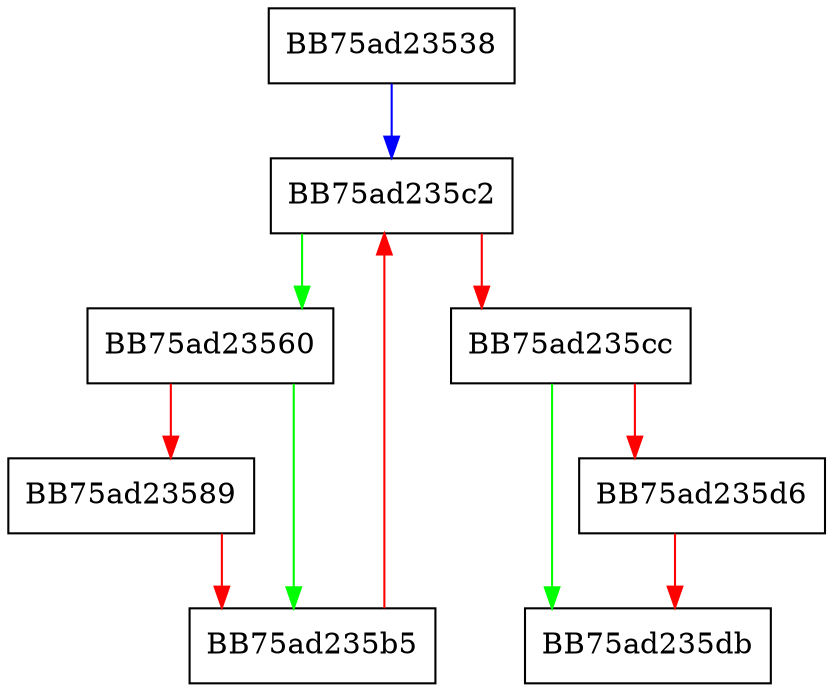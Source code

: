 digraph clear_page_cursors {
  node [shape="box"];
  graph [splines=ortho];
  BB75ad23538 -> BB75ad235c2 [color="blue"];
  BB75ad23560 -> BB75ad235b5 [color="green"];
  BB75ad23560 -> BB75ad23589 [color="red"];
  BB75ad23589 -> BB75ad235b5 [color="red"];
  BB75ad235b5 -> BB75ad235c2 [color="red"];
  BB75ad235c2 -> BB75ad23560 [color="green"];
  BB75ad235c2 -> BB75ad235cc [color="red"];
  BB75ad235cc -> BB75ad235db [color="green"];
  BB75ad235cc -> BB75ad235d6 [color="red"];
  BB75ad235d6 -> BB75ad235db [color="red"];
}